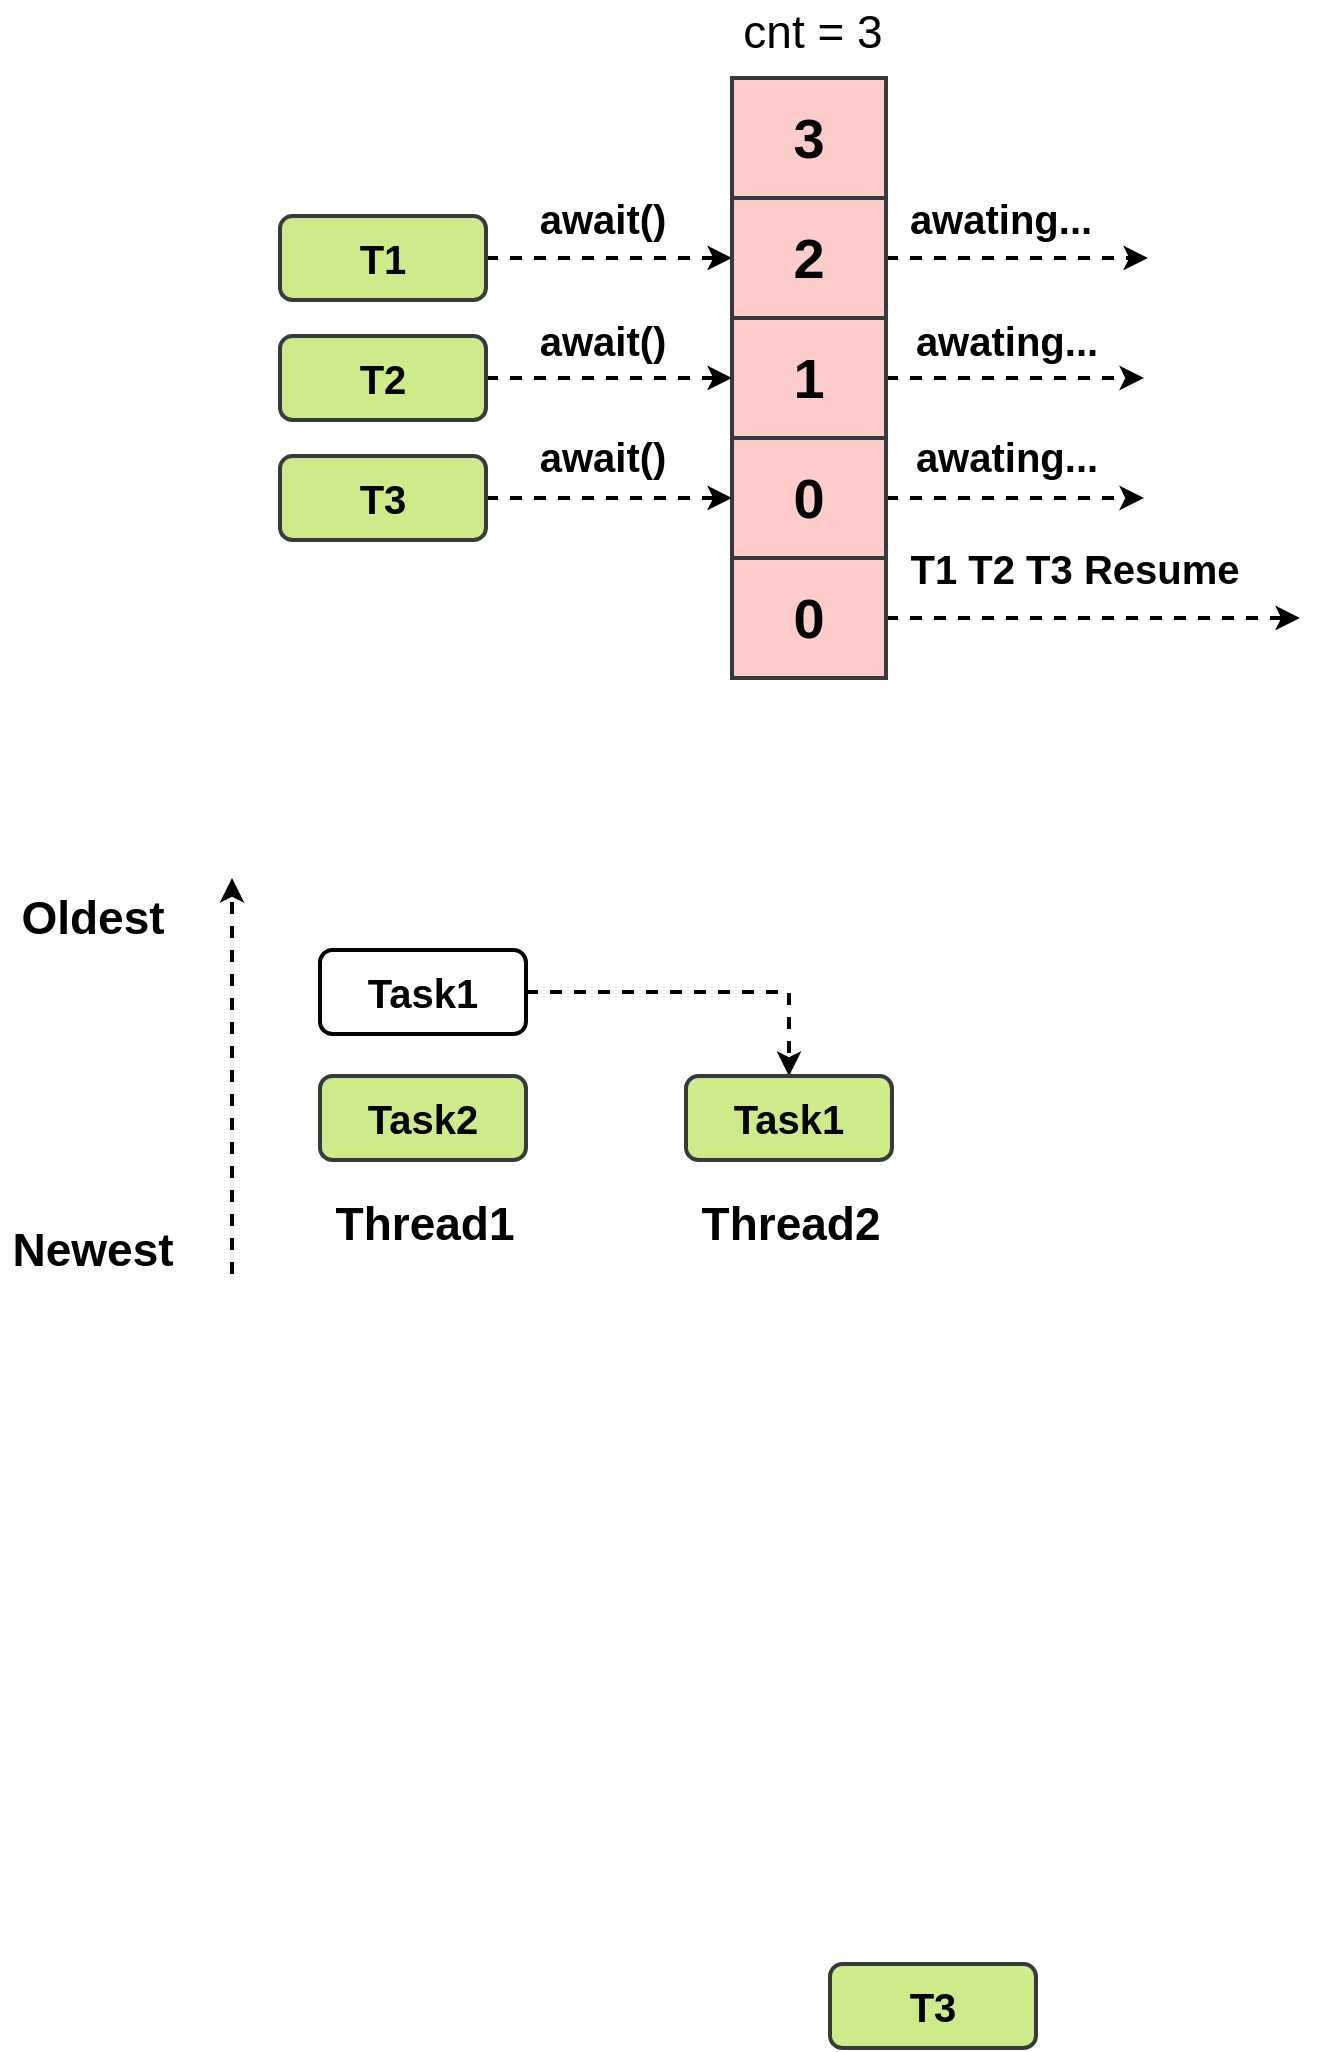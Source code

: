 <mxfile version="13.0.3" type="device"><diagram id="2wja1paDzNUNhNRBYE_6" name="Page-1"><mxGraphModel dx="1185" dy="685" grid="0" gridSize="10" guides="1" tooltips="1" connect="1" arrows="1" fold="1" page="0" pageScale="1" pageWidth="827" pageHeight="1169" math="0" shadow="0"><root><mxCell id="0"/><mxCell id="1" parent="0"/><mxCell id="sbqXiGQBPaouhdh_jf4P-11" style="edgeStyle=orthogonalEdgeStyle;rounded=0;orthogonalLoop=1;jettySize=auto;html=1;exitX=1;exitY=0.5;exitDx=0;exitDy=0;entryX=0;entryY=0.5;entryDx=0;entryDy=0;fontSize=20;strokeWidth=2;dashed=1;" parent="1" source="sbqXiGQBPaouhdh_jf4P-1" target="sbqXiGQBPaouhdh_jf4P-3" edge="1"><mxGeometry relative="1" as="geometry"/></mxCell><mxCell id="sbqXiGQBPaouhdh_jf4P-1" value="T1" style="rounded=1;whiteSpace=wrap;html=1;strokeWidth=2;fontSize=20;fontStyle=1;fillColor=#cdeb8b;strokeColor=#36393d;" parent="1" vertex="1"><mxGeometry x="164" y="201" width="103" height="42" as="geometry"/></mxCell><mxCell id="sbqXiGQBPaouhdh_jf4P-2" value="3" style="rounded=0;whiteSpace=wrap;html=1;fontSize=28;fontStyle=1;strokeWidth=2;fillColor=#ffcccc;strokeColor=#36393d;" parent="1" vertex="1"><mxGeometry x="390" y="132" width="77" height="60" as="geometry"/></mxCell><mxCell id="sbqXiGQBPaouhdh_jf4P-14" style="edgeStyle=orthogonalEdgeStyle;rounded=0;orthogonalLoop=1;jettySize=auto;html=1;exitX=1;exitY=0.5;exitDx=0;exitDy=0;dashed=1;strokeWidth=2;fontSize=20;" parent="1" source="sbqXiGQBPaouhdh_jf4P-3" edge="1"><mxGeometry relative="1" as="geometry"><mxPoint x="598" y="222" as="targetPoint"/></mxGeometry></mxCell><mxCell id="sbqXiGQBPaouhdh_jf4P-3" value="2" style="rounded=0;whiteSpace=wrap;html=1;fontSize=28;fontStyle=1;strokeWidth=2;fillColor=#ffcccc;strokeColor=#36393d;" parent="1" vertex="1"><mxGeometry x="390" y="192" width="77" height="60" as="geometry"/></mxCell><mxCell id="sbqXiGQBPaouhdh_jf4P-15" style="edgeStyle=orthogonalEdgeStyle;rounded=0;orthogonalLoop=1;jettySize=auto;html=1;exitX=1;exitY=0.5;exitDx=0;exitDy=0;dashed=1;strokeWidth=2;fontSize=20;" parent="1" source="sbqXiGQBPaouhdh_jf4P-4" edge="1"><mxGeometry relative="1" as="geometry"><mxPoint x="596" y="282" as="targetPoint"/></mxGeometry></mxCell><mxCell id="sbqXiGQBPaouhdh_jf4P-4" value="1" style="rounded=0;whiteSpace=wrap;html=1;fontSize=28;fontStyle=1;strokeWidth=2;fillColor=#ffcccc;strokeColor=#36393d;" parent="1" vertex="1"><mxGeometry x="390" y="252" width="77" height="60" as="geometry"/></mxCell><mxCell id="sbqXiGQBPaouhdh_jf4P-16" style="edgeStyle=orthogonalEdgeStyle;rounded=0;orthogonalLoop=1;jettySize=auto;html=1;exitX=1;exitY=0.5;exitDx=0;exitDy=0;dashed=1;strokeWidth=2;fontSize=20;" parent="1" source="sbqXiGQBPaouhdh_jf4P-5" edge="1"><mxGeometry relative="1" as="geometry"><mxPoint x="596" y="342" as="targetPoint"/></mxGeometry></mxCell><mxCell id="sbqXiGQBPaouhdh_jf4P-5" value="0" style="rounded=0;whiteSpace=wrap;html=1;fontSize=28;fontStyle=1;strokeWidth=2;fillColor=#ffcccc;strokeColor=#36393d;" parent="1" vertex="1"><mxGeometry x="390" y="312" width="77" height="60" as="geometry"/></mxCell><mxCell id="sbqXiGQBPaouhdh_jf4P-17" style="edgeStyle=orthogonalEdgeStyle;rounded=0;orthogonalLoop=1;jettySize=auto;html=1;exitX=1;exitY=0.5;exitDx=0;exitDy=0;dashed=1;strokeWidth=2;fontSize=20;" parent="1" source="sbqXiGQBPaouhdh_jf4P-6" edge="1"><mxGeometry relative="1" as="geometry"><mxPoint x="674" y="402" as="targetPoint"/></mxGeometry></mxCell><mxCell id="sbqXiGQBPaouhdh_jf4P-6" value="0" style="rounded=0;whiteSpace=wrap;html=1;fontSize=28;fontStyle=1;strokeWidth=2;fillColor=#ffcccc;strokeColor=#36393d;" parent="1" vertex="1"><mxGeometry x="390" y="372" width="77" height="60" as="geometry"/></mxCell><mxCell id="sbqXiGQBPaouhdh_jf4P-12" style="edgeStyle=orthogonalEdgeStyle;rounded=0;orthogonalLoop=1;jettySize=auto;html=1;entryX=0;entryY=0.5;entryDx=0;entryDy=0;dashed=1;strokeWidth=2;fontSize=20;" parent="1" source="sbqXiGQBPaouhdh_jf4P-8" target="sbqXiGQBPaouhdh_jf4P-4" edge="1"><mxGeometry relative="1" as="geometry"/></mxCell><mxCell id="sbqXiGQBPaouhdh_jf4P-8" value="T2" style="rounded=1;whiteSpace=wrap;html=1;strokeWidth=2;fontSize=20;fontStyle=1;fillColor=#cdeb8b;strokeColor=#36393d;" parent="1" vertex="1"><mxGeometry x="164" y="261" width="103" height="42" as="geometry"/></mxCell><mxCell id="sbqXiGQBPaouhdh_jf4P-13" style="edgeStyle=orthogonalEdgeStyle;rounded=0;orthogonalLoop=1;jettySize=auto;html=1;exitX=1;exitY=0.5;exitDx=0;exitDy=0;entryX=0;entryY=0.5;entryDx=0;entryDy=0;dashed=1;strokeWidth=2;fontSize=20;" parent="1" source="sbqXiGQBPaouhdh_jf4P-9" target="sbqXiGQBPaouhdh_jf4P-5" edge="1"><mxGeometry relative="1" as="geometry"/></mxCell><mxCell id="sbqXiGQBPaouhdh_jf4P-9" value="T3" style="rounded=1;whiteSpace=wrap;html=1;strokeWidth=2;fontSize=20;fontStyle=1;fillColor=#cdeb8b;strokeColor=#36393d;" parent="1" vertex="1"><mxGeometry x="164" y="321" width="103" height="42" as="geometry"/></mxCell><mxCell id="sbqXiGQBPaouhdh_jf4P-10" value="cnt = 3" style="text;html=1;align=center;verticalAlign=middle;resizable=0;points=[];autosize=1;fontSize=23;" parent="1" vertex="1"><mxGeometry x="390" y="93" width="80" height="32" as="geometry"/></mxCell><mxCell id="sbqXiGQBPaouhdh_jf4P-18" value="&lt;b&gt;await()&lt;/b&gt;" style="text;html=1;align=center;verticalAlign=middle;resizable=0;points=[];autosize=1;fontSize=20;" parent="1" vertex="1"><mxGeometry x="288" y="188" width="73" height="28" as="geometry"/></mxCell><mxCell id="sbqXiGQBPaouhdh_jf4P-19" value="&lt;b&gt;await()&lt;/b&gt;" style="text;html=1;align=center;verticalAlign=middle;resizable=0;points=[];autosize=1;fontSize=20;" parent="1" vertex="1"><mxGeometry x="288" y="249" width="73" height="28" as="geometry"/></mxCell><mxCell id="sbqXiGQBPaouhdh_jf4P-20" value="&lt;b&gt;await()&lt;/b&gt;" style="text;html=1;align=center;verticalAlign=middle;resizable=0;points=[];autosize=1;fontSize=20;" parent="1" vertex="1"><mxGeometry x="288" y="307" width="73" height="28" as="geometry"/></mxCell><mxCell id="sbqXiGQBPaouhdh_jf4P-21" value="&lt;b&gt;awating...&lt;/b&gt;" style="text;html=1;align=center;verticalAlign=middle;resizable=0;points=[];autosize=1;fontSize=20;" parent="1" vertex="1"><mxGeometry x="473" y="188" width="101" height="28" as="geometry"/></mxCell><mxCell id="sbqXiGQBPaouhdh_jf4P-22" value="&lt;b&gt;awating...&lt;/b&gt;" style="text;html=1;align=center;verticalAlign=middle;resizable=0;points=[];autosize=1;fontSize=20;" parent="1" vertex="1"><mxGeometry x="476" y="249" width="101" height="28" as="geometry"/></mxCell><mxCell id="sbqXiGQBPaouhdh_jf4P-23" value="&lt;b&gt;awating...&lt;/b&gt;" style="text;html=1;align=center;verticalAlign=middle;resizable=0;points=[];autosize=1;fontSize=20;" parent="1" vertex="1"><mxGeometry x="476" y="307" width="101" height="28" as="geometry"/></mxCell><mxCell id="sbqXiGQBPaouhdh_jf4P-24" value="&lt;b&gt;T1 T2 T3 Resume&lt;/b&gt;" style="text;html=1;align=center;verticalAlign=middle;resizable=0;points=[];autosize=1;fontSize=20;" parent="1" vertex="1"><mxGeometry x="473" y="363" width="175" height="28" as="geometry"/></mxCell><mxCell id="sbqXiGQBPaouhdh_jf4P-35" style="edgeStyle=orthogonalEdgeStyle;rounded=0;orthogonalLoop=1;jettySize=auto;html=1;exitX=1;exitY=0.5;exitDx=0;exitDy=0;entryX=0.5;entryY=0;entryDx=0;entryDy=0;dashed=1;strokeWidth=2;fontSize=23;" parent="1" source="sbqXiGQBPaouhdh_jf4P-25" target="sbqXiGQBPaouhdh_jf4P-27" edge="1"><mxGeometry relative="1" as="geometry"/></mxCell><mxCell id="sbqXiGQBPaouhdh_jf4P-25" value="Task1" style="rounded=1;whiteSpace=wrap;html=1;strokeWidth=2;fontSize=20;fontStyle=1;" parent="1" vertex="1"><mxGeometry x="184" y="568" width="103" height="42" as="geometry"/></mxCell><mxCell id="sbqXiGQBPaouhdh_jf4P-26" value="Task2" style="rounded=1;whiteSpace=wrap;html=1;strokeWidth=2;fontSize=20;fontStyle=1;fillColor=#cdeb8b;strokeColor=#36393d;" parent="1" vertex="1"><mxGeometry x="184" y="631" width="103" height="42" as="geometry"/></mxCell><mxCell id="sbqXiGQBPaouhdh_jf4P-27" value="Task1" style="rounded=1;whiteSpace=wrap;html=1;strokeWidth=2;fontSize=20;fontStyle=1;fillColor=#cdeb8b;strokeColor=#36393d;" parent="1" vertex="1"><mxGeometry x="367" y="631" width="103" height="42" as="geometry"/></mxCell><mxCell id="sbqXiGQBPaouhdh_jf4P-28" value="Thread1" style="text;html=1;align=center;verticalAlign=middle;resizable=0;points=[];autosize=1;fontSize=23;fontStyle=1" parent="1" vertex="1"><mxGeometry x="186.5" y="689" width="99" height="32" as="geometry"/></mxCell><mxCell id="sbqXiGQBPaouhdh_jf4P-29" value="Thread2" style="text;html=1;align=center;verticalAlign=middle;resizable=0;points=[];autosize=1;fontSize=23;fontStyle=1" parent="1" vertex="1"><mxGeometry x="369.5" y="689" width="99" height="32" as="geometry"/></mxCell><mxCell id="sbqXiGQBPaouhdh_jf4P-30" value="" style="endArrow=classic;html=1;dashed=1;strokeWidth=2;fontSize=23;" parent="1" edge="1"><mxGeometry width="50" height="50" relative="1" as="geometry"><mxPoint x="140" y="730" as="sourcePoint"/><mxPoint x="140" y="532" as="targetPoint"/></mxGeometry></mxCell><mxCell id="sbqXiGQBPaouhdh_jf4P-31" value="Newest" style="text;html=1;align=center;verticalAlign=middle;resizable=0;points=[];autosize=1;fontSize=23;fontStyle=1" parent="1" vertex="1"><mxGeometry x="24" y="702" width="91" height="32" as="geometry"/></mxCell><mxCell id="sbqXiGQBPaouhdh_jf4P-34" value="Oldest" style="text;html=1;align=center;verticalAlign=middle;resizable=0;points=[];autosize=1;fontSize=23;fontStyle=1" parent="1" vertex="1"><mxGeometry x="29" y="536" width="82" height="32" as="geometry"/></mxCell><mxCell id="6X1fNbsUjkcR-hRUyFPF-1" value="T3" style="rounded=1;whiteSpace=wrap;html=1;strokeWidth=2;fontSize=20;fontStyle=1;fillColor=#cdeb8b;strokeColor=#36393d;" vertex="1" parent="1"><mxGeometry x="439" y="1075" width="103" height="42" as="geometry"/></mxCell></root></mxGraphModel></diagram></mxfile>